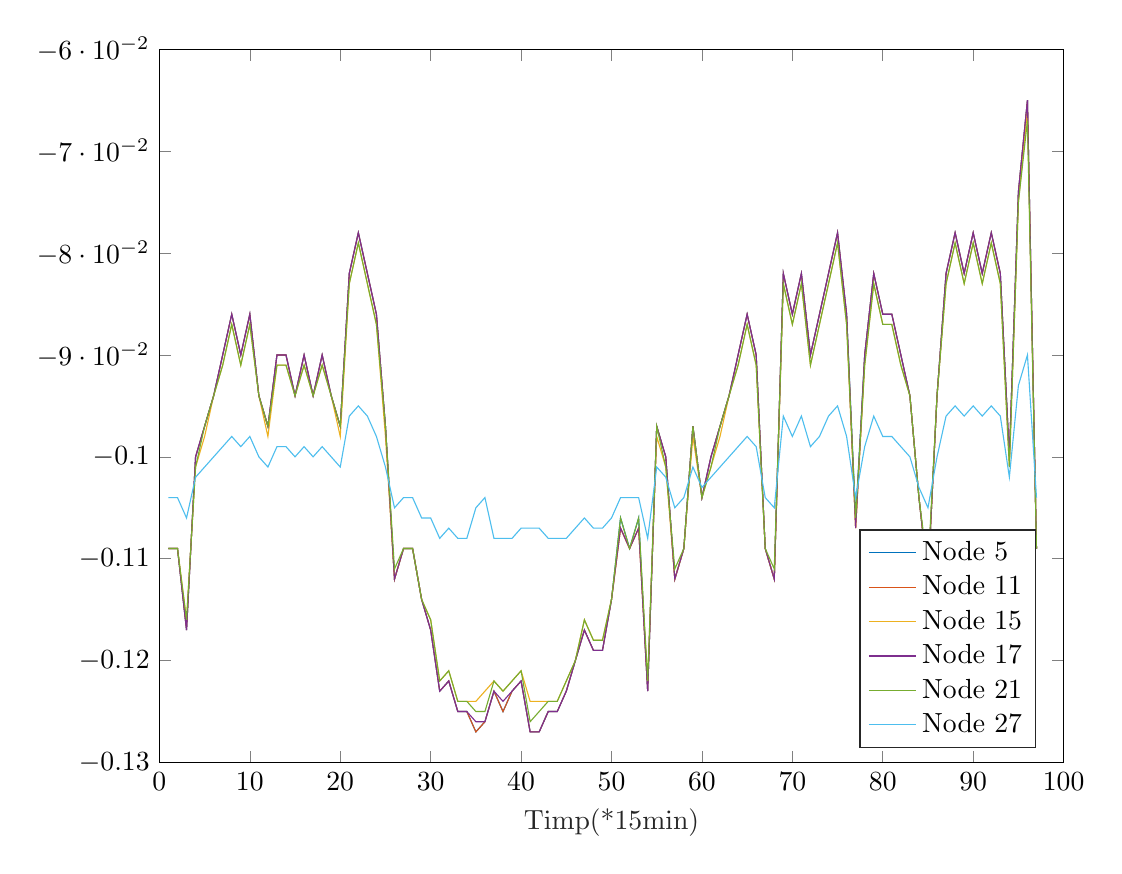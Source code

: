 % This file was created by matlab2tikz.
%
%The latest updates can be retrieved from
%  http://www.mathworks.com/matlabcentral/fileexchange/22022-matlab2tikz-matlab2tikz
%where you can also make suggestions and rate matlab2tikz.
%
\definecolor{mycolor1}{rgb}{0.0,0.447,0.741}%
\definecolor{mycolor2}{rgb}{0.85,0.325,0.098}%
\definecolor{mycolor3}{rgb}{0.929,0.694,0.125}%
\definecolor{mycolor4}{rgb}{0.494,0.184,0.556}%
\definecolor{mycolor5}{rgb}{0.466,0.674,0.188}%
\definecolor{mycolor6}{rgb}{0.301,0.745,0.933}%
%


\begin{axis}[%
width=4.521in,
height=3.566in,
at={(0.758in,0.481in)},
scale only axis,
xmin=0,
xmax=100,
xlabel style={font=\color{white!15!black}},
xlabel={Timp(*15min)},
ymin=-0.13,
ymax=-0.06,
% ylabel style={font=\color{white!15!black}},
% ylabel={Reziduu presiune(mH2O)},
axis background/.style={fill=white},
legend style={at={(0.97,0.02)}, anchor=south east, legend cell align=left, align=left, draw=white!15!black}
]
\addplot [color=mycolor1]
  table[row sep=crcr]{%
1	-0.109\\
2	-0.109\\
3	-0.117\\
4	-0.1\\
5	-0.097\\
6	-0.094\\
7	-0.09\\
8	-0.086\\
9	-0.09\\
10	-0.086\\
11	-0.094\\
12	-0.097\\
13	-0.09\\
14	-0.09\\
15	-0.094\\
16	-0.09\\
17	-0.094\\
18	-0.09\\
19	-0.094\\
20	-0.097\\
21	-0.082\\
22	-0.078\\
23	-0.082\\
24	-0.086\\
25	-0.097\\
26	-0.112\\
27	-0.109\\
28	-0.109\\
29	-0.114\\
30	-0.117\\
31	-0.123\\
32	-0.122\\
33	-0.125\\
34	-0.125\\
35	-0.127\\
36	-0.126\\
37	-0.123\\
38	-0.125\\
39	-0.123\\
40	-0.122\\
41	-0.127\\
42	-0.127\\
43	-0.125\\
44	-0.125\\
45	-0.123\\
46	-0.12\\
47	-0.117\\
48	-0.119\\
49	-0.119\\
50	-0.114\\
51	-0.106\\
52	-0.109\\
53	-0.106\\
54	-0.123\\
55	-0.097\\
56	-0.1\\
57	-0.112\\
58	-0.109\\
59	-0.097\\
60	-0.104\\
61	-0.1\\
62	-0.097\\
63	-0.094\\
64	-0.09\\
65	-0.086\\
66	-0.09\\
67	-0.109\\
68	-0.112\\
69	-0.082\\
70	-0.086\\
71	-0.082\\
72	-0.09\\
73	-0.086\\
74	-0.082\\
75	-0.078\\
76	-0.086\\
77	-0.106\\
78	-0.09\\
79	-0.082\\
80	-0.086\\
81	-0.086\\
82	-0.09\\
83	-0.094\\
84	-0.104\\
85	-0.112\\
86	-0.094\\
87	-0.082\\
88	-0.078\\
89	-0.082\\
90	-0.078\\
91	-0.082\\
92	-0.078\\
93	-0.082\\
94	-0.1\\
95	-0.074\\
96	-0.065\\
97	-0.109\\
};
\addlegendentry{Node 5}

\addplot [color=mycolor2]
  table[row sep=crcr]{%
1	-0.109\\
2	-0.109\\
3	-0.117\\
4	-0.1\\
5	-0.097\\
6	-0.094\\
7	-0.09\\
8	-0.086\\
9	-0.09\\
10	-0.086\\
11	-0.094\\
12	-0.097\\
13	-0.09\\
14	-0.09\\
15	-0.094\\
16	-0.09\\
17	-0.094\\
18	-0.09\\
19	-0.094\\
20	-0.097\\
21	-0.082\\
22	-0.078\\
23	-0.082\\
24	-0.086\\
25	-0.097\\
26	-0.112\\
27	-0.109\\
28	-0.109\\
29	-0.114\\
30	-0.117\\
31	-0.123\\
32	-0.122\\
33	-0.125\\
34	-0.125\\
35	-0.127\\
36	-0.126\\
37	-0.123\\
38	-0.125\\
39	-0.123\\
40	-0.122\\
41	-0.127\\
42	-0.127\\
43	-0.125\\
44	-0.125\\
45	-0.123\\
46	-0.12\\
47	-0.117\\
48	-0.119\\
49	-0.119\\
50	-0.114\\
51	-0.107\\
52	-0.109\\
53	-0.107\\
54	-0.123\\
55	-0.097\\
56	-0.1\\
57	-0.112\\
58	-0.109\\
59	-0.097\\
60	-0.104\\
61	-0.1\\
62	-0.097\\
63	-0.094\\
64	-0.09\\
65	-0.086\\
66	-0.09\\
67	-0.109\\
68	-0.112\\
69	-0.082\\
70	-0.086\\
71	-0.082\\
72	-0.09\\
73	-0.086\\
74	-0.082\\
75	-0.078\\
76	-0.086\\
77	-0.107\\
78	-0.09\\
79	-0.082\\
80	-0.086\\
81	-0.086\\
82	-0.09\\
83	-0.094\\
84	-0.104\\
85	-0.112\\
86	-0.094\\
87	-0.082\\
88	-0.078\\
89	-0.082\\
90	-0.078\\
91	-0.082\\
92	-0.078\\
93	-0.082\\
94	-0.1\\
95	-0.074\\
96	-0.065\\
97	-0.109\\
};
\addlegendentry{Node 11}

\addplot [color=mycolor3]
  table[row sep=crcr]{%
1	-0.109\\
2	-0.109\\
3	-0.116\\
4	-0.101\\
5	-0.098\\
6	-0.094\\
7	-0.091\\
8	-0.087\\
9	-0.091\\
10	-0.087\\
11	-0.094\\
12	-0.098\\
13	-0.091\\
14	-0.091\\
15	-0.094\\
16	-0.091\\
17	-0.094\\
18	-0.091\\
19	-0.094\\
20	-0.098\\
21	-0.083\\
22	-0.079\\
23	-0.083\\
24	-0.087\\
25	-0.098\\
26	-0.112\\
27	-0.109\\
28	-0.109\\
29	-0.114\\
30	-0.116\\
31	-0.122\\
32	-0.121\\
33	-0.124\\
34	-0.124\\
35	-0.124\\
36	-0.123\\
37	-0.122\\
38	-0.123\\
39	-0.122\\
40	-0.121\\
41	-0.124\\
42	-0.124\\
43	-0.124\\
44	-0.124\\
45	-0.122\\
46	-0.12\\
47	-0.116\\
48	-0.118\\
49	-0.118\\
50	-0.114\\
51	-0.107\\
52	-0.109\\
53	-0.107\\
54	-0.122\\
55	-0.098\\
56	-0.101\\
57	-0.112\\
58	-0.109\\
59	-0.098\\
60	-0.104\\
61	-0.101\\
62	-0.098\\
63	-0.094\\
64	-0.091\\
65	-0.087\\
66	-0.091\\
67	-0.109\\
68	-0.112\\
69	-0.083\\
70	-0.087\\
71	-0.083\\
72	-0.091\\
73	-0.087\\
74	-0.083\\
75	-0.079\\
76	-0.087\\
77	-0.107\\
78	-0.091\\
79	-0.083\\
80	-0.087\\
81	-0.087\\
82	-0.091\\
83	-0.094\\
84	-0.104\\
85	-0.112\\
86	-0.094\\
87	-0.083\\
88	-0.079\\
89	-0.083\\
90	-0.079\\
91	-0.083\\
92	-0.079\\
93	-0.083\\
94	-0.101\\
95	-0.075\\
96	-0.066\\
97	-0.109\\
};
\addlegendentry{Node 15}

\addplot [color=mycolor4]
  table[row sep=crcr]{%
1	-0.109\\
2	-0.109\\
3	-0.117\\
4	-0.1\\
5	-0.097\\
6	-0.094\\
7	-0.09\\
8	-0.086\\
9	-0.09\\
10	-0.086\\
11	-0.094\\
12	-0.097\\
13	-0.09\\
14	-0.09\\
15	-0.094\\
16	-0.09\\
17	-0.094\\
18	-0.09\\
19	-0.094\\
20	-0.097\\
21	-0.082\\
22	-0.078\\
23	-0.082\\
24	-0.086\\
25	-0.097\\
26	-0.112\\
27	-0.109\\
28	-0.109\\
29	-0.114\\
30	-0.117\\
31	-0.123\\
32	-0.122\\
33	-0.125\\
34	-0.125\\
35	-0.126\\
36	-0.126\\
37	-0.123\\
38	-0.124\\
39	-0.123\\
40	-0.122\\
41	-0.127\\
42	-0.127\\
43	-0.125\\
44	-0.125\\
45	-0.123\\
46	-0.12\\
47	-0.117\\
48	-0.119\\
49	-0.119\\
50	-0.114\\
51	-0.107\\
52	-0.109\\
53	-0.107\\
54	-0.123\\
55	-0.097\\
56	-0.1\\
57	-0.112\\
58	-0.109\\
59	-0.097\\
60	-0.104\\
61	-0.1\\
62	-0.097\\
63	-0.094\\
64	-0.09\\
65	-0.086\\
66	-0.09\\
67	-0.109\\
68	-0.112\\
69	-0.082\\
70	-0.086\\
71	-0.082\\
72	-0.09\\
73	-0.086\\
74	-0.082\\
75	-0.078\\
76	-0.086\\
77	-0.107\\
78	-0.09\\
79	-0.082\\
80	-0.086\\
81	-0.086\\
82	-0.09\\
83	-0.094\\
84	-0.104\\
85	-0.112\\
86	-0.094\\
87	-0.082\\
88	-0.078\\
89	-0.082\\
90	-0.078\\
91	-0.082\\
92	-0.078\\
93	-0.082\\
94	-0.1\\
95	-0.074\\
96	-0.065\\
97	-0.109\\
};
\addlegendentry{Node 17}

\addplot [color=mycolor5]
  table[row sep=crcr]{%
1	-0.109\\
2	-0.109\\
3	-0.116\\
4	-0.101\\
5	-0.097\\
6	-0.094\\
7	-0.091\\
8	-0.087\\
9	-0.091\\
10	-0.087\\
11	-0.094\\
12	-0.097\\
13	-0.091\\
14	-0.091\\
15	-0.094\\
16	-0.091\\
17	-0.094\\
18	-0.091\\
19	-0.094\\
20	-0.097\\
21	-0.083\\
22	-0.079\\
23	-0.083\\
24	-0.087\\
25	-0.097\\
26	-0.111\\
27	-0.109\\
28	-0.109\\
29	-0.114\\
30	-0.116\\
31	-0.122\\
32	-0.121\\
33	-0.124\\
34	-0.124\\
35	-0.125\\
36	-0.125\\
37	-0.122\\
38	-0.123\\
39	-0.122\\
40	-0.121\\
41	-0.126\\
42	-0.125\\
43	-0.124\\
44	-0.124\\
45	-0.122\\
46	-0.12\\
47	-0.116\\
48	-0.118\\
49	-0.118\\
50	-0.114\\
51	-0.106\\
52	-0.109\\
53	-0.106\\
54	-0.122\\
55	-0.097\\
56	-0.101\\
57	-0.111\\
58	-0.109\\
59	-0.097\\
60	-0.104\\
61	-0.101\\
62	-0.097\\
63	-0.094\\
64	-0.091\\
65	-0.087\\
66	-0.091\\
67	-0.109\\
68	-0.111\\
69	-0.083\\
70	-0.087\\
71	-0.083\\
72	-0.091\\
73	-0.087\\
74	-0.083\\
75	-0.079\\
76	-0.087\\
77	-0.106\\
78	-0.091\\
79	-0.083\\
80	-0.087\\
81	-0.087\\
82	-0.091\\
83	-0.094\\
84	-0.104\\
85	-0.111\\
86	-0.094\\
87	-0.083\\
88	-0.079\\
89	-0.083\\
90	-0.079\\
91	-0.083\\
92	-0.079\\
93	-0.083\\
94	-0.101\\
95	-0.075\\
96	-0.067\\
97	-0.109\\
};
\addlegendentry{Node 21}

\addplot [color=mycolor6]
  table[row sep=crcr]{%
1	-0.104\\
2	-0.104\\
3	-0.106\\
4	-0.102\\
5	-0.101\\
6	-0.1\\
7	-0.099\\
8	-0.098\\
9	-0.099\\
10	-0.098\\
11	-0.1\\
12	-0.101\\
13	-0.099\\
14	-0.099\\
15	-0.1\\
16	-0.099\\
17	-0.1\\
18	-0.099\\
19	-0.1\\
20	-0.101\\
21	-0.096\\
22	-0.095\\
23	-0.096\\
24	-0.098\\
25	-0.101\\
26	-0.105\\
27	-0.104\\
28	-0.104\\
29	-0.106\\
30	-0.106\\
31	-0.108\\
32	-0.107\\
33	-0.108\\
34	-0.108\\
35	-0.105\\
36	-0.104\\
37	-0.108\\
38	-0.108\\
39	-0.108\\
40	-0.107\\
41	-0.107\\
42	-0.107\\
43	-0.108\\
44	-0.108\\
45	-0.108\\
46	-0.107\\
47	-0.106\\
48	-0.107\\
49	-0.107\\
50	-0.106\\
51	-0.104\\
52	-0.104\\
53	-0.104\\
54	-0.108\\
55	-0.101\\
56	-0.102\\
57	-0.105\\
58	-0.104\\
59	-0.101\\
60	-0.103\\
61	-0.102\\
62	-0.101\\
63	-0.1\\
64	-0.099\\
65	-0.098\\
66	-0.099\\
67	-0.104\\
68	-0.105\\
69	-0.096\\
70	-0.098\\
71	-0.096\\
72	-0.099\\
73	-0.098\\
74	-0.096\\
75	-0.095\\
76	-0.098\\
77	-0.104\\
78	-0.099\\
79	-0.096\\
80	-0.098\\
81	-0.098\\
82	-0.099\\
83	-0.1\\
84	-0.103\\
85	-0.105\\
86	-0.1\\
87	-0.096\\
88	-0.095\\
89	-0.096\\
90	-0.095\\
91	-0.096\\
92	-0.095\\
93	-0.096\\
94	-0.102\\
95	-0.093\\
96	-0.09\\
97	-0.104\\
};
\addlegendentry{Node 27}

\end{axis}
